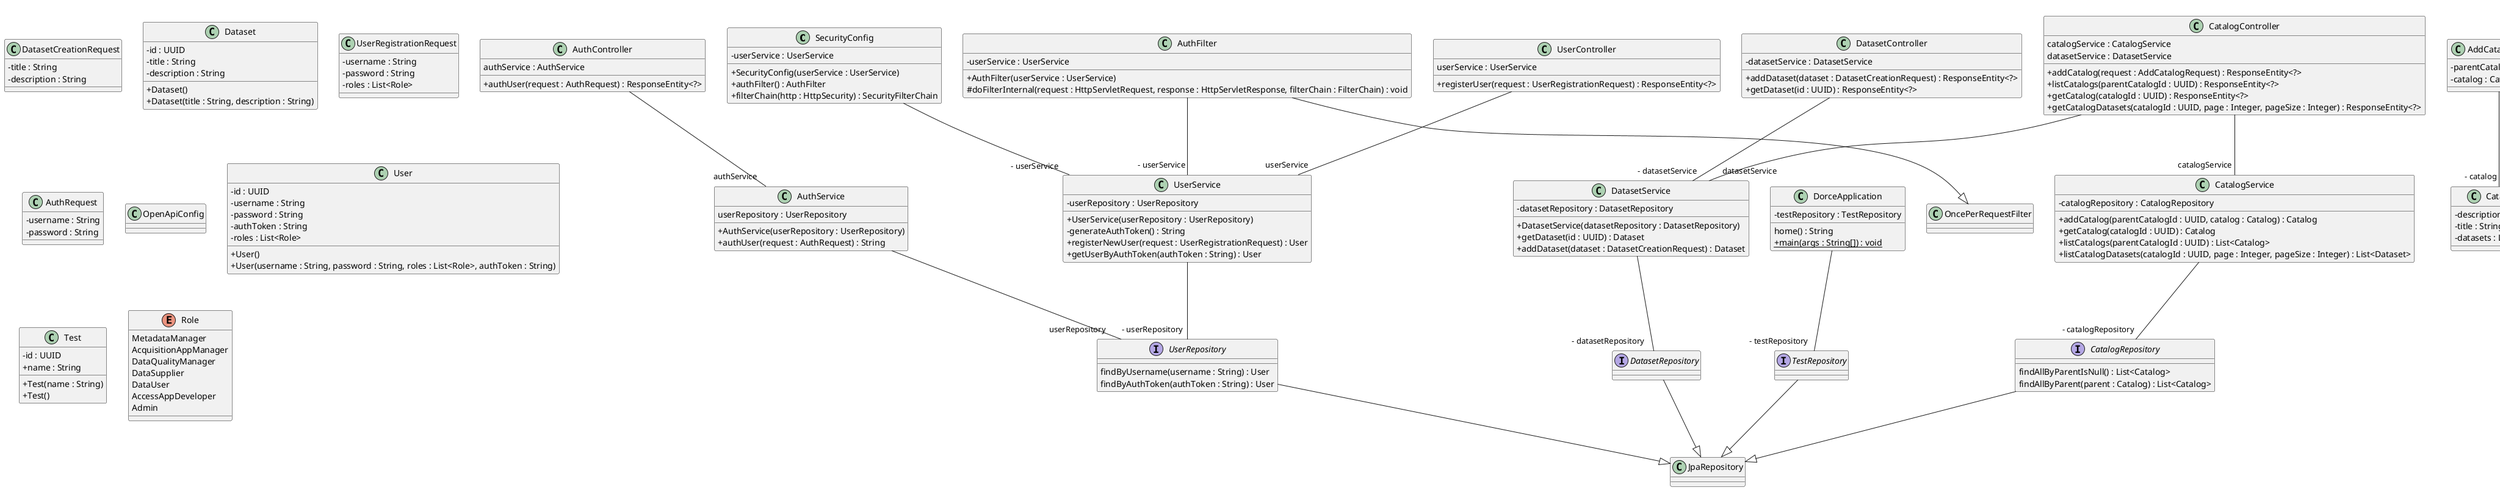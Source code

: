 @startuml
skinparam classAttributeIconSize 0
class SecurityConfig{
- userService : UserService
+ SecurityConfig(userService : UserService)
+ authFilter() : AuthFilter
+ filterChain(http : HttpSecurity) : SecurityFilterChain
}
class AuthService{
userRepository : UserRepository
+ AuthService(userRepository : UserRepository)
+ authUser(request : AuthRequest) : String
}
class DatasetController{
- datasetService : DatasetService
+ addDataset(dataset : DatasetCreationRequest) : ResponseEntity<?>
+ getDataset(id : UUID) : ResponseEntity<?>
}
class AddCatalogRequest{
- parentCatalogId : UUID
- catalog : CatalogDto
}
class DatasetCreationRequest{
- title : String
- description : String
}
class ResourceNotFoundException{
+ ResourceNotFoundException(message : String)
}
ResourceNotFoundException --|> RuntimeException
class AuthFilter{
- userService : UserService
+ AuthFilter(userService : UserService)
# doFilterInternal(request : HttpServletRequest, response : HttpServletResponse, filterChain : FilterChain) : void
}
AuthFilter --|> OncePerRequestFilter
class DatasetService{
- datasetRepository : DatasetRepository
+ DatasetService(datasetRepository : DatasetRepository)
+ getDataset(id : UUID) : Dataset
+ addDataset(dataset : DatasetCreationRequest) : Dataset
}
class CatalogController{
catalogService : CatalogService
datasetService : DatasetService
+ addCatalog(request : AddCatalogRequest) : ResponseEntity<?>
+ listCatalogs(parentCatalogId : UUID) : ResponseEntity<?>
+ getCatalog(catalogId : UUID) : ResponseEntity<?>
+ getCatalogDatasets(catalogId : UUID, page : Integer, pageSize : Integer) : ResponseEntity<?>
}
class Dataset{
- id : UUID
- title : String
- description : String
+ Dataset()
+ Dataset(title : String, description : String)
}
class UserService{
- userRepository : UserRepository
+ UserService(userRepository : UserRepository)
- generateAuthToken() : String
+ registerNewUser(request : UserRegistrationRequest) : User
+ getUserByAuthToken(authToken : String) : User
}
class DorceApplication{
- testRepository : TestRepository
home() : String
+ {static} main(args : String[]) : void
}
class CatalogService{
- catalogRepository : CatalogRepository
+ addCatalog(parentCatalogId : UUID, catalog : Catalog) : Catalog
+ getCatalog(catalogId : UUID) : Catalog
+ listCatalogs(parentCatalogId : UUID) : List<Catalog>
+ listCatalogDatasets(catalogId : UUID, page : Integer, pageSize : Integer) : List<Dataset>
}
class UserRegistrationRequest{
- username : String
- password : String
- roles : List<Role>
}
class AuthController{
authService : AuthService
+ authUser(request : AuthRequest) : ResponseEntity<?>
}
class AuthRequest{
- username : String
- password : String
}
class UserController{
userService : UserService
+ registerUser(request : UserRegistrationRequest) : ResponseEntity<?>
}
class OpenApiConfig{
}
class User{
- id : UUID
- username : String
- password : String
- authToken : String
- roles : List<Role>
+ User()
+ User(username : String, password : String, roles : List<Role>, authToken : String)
}
class Test{
- id : UUID
+ name : String
+ Test(name : String)
+ Test()
}
class Catalog{
- id : UUID
- description : String
- title : String
- issued : LocalDateTime
- modified : LocalDateTime
- parent : Catalog
- catalogs : List<Catalog>
- datasets : List<Dataset>
}
class CatalogDto{
- description : String
- title : String
- datasets : List<UUID>
}
SecurityConfig--"- userService" UserService
AuthService--"userRepository" UserRepository
DatasetController--"- datasetService" DatasetService
AddCatalogRequest--"- catalog" CatalogDto
AuthFilter--"- userService" UserService
DatasetService--"- datasetRepository" DatasetRepository
CatalogController--"catalogService" CatalogService
CatalogController--"datasetService" DatasetService
UserService--"- userRepository" UserRepository
DorceApplication--"- testRepository" TestRepository
CatalogService--"- catalogRepository" CatalogRepository
AuthController--"authService" AuthService
UserController--"userService" UserService
Catalog--"- parent" Catalog
interface CatalogRepository{
findAllByParentIsNull() : List<Catalog>
findAllByParent(parent : Catalog) : List<Catalog>
}
CatalogRepository --|> JpaRepository
interface UserRepository{
findByUsername(username : String) : User
findByAuthToken(authToken : String) : User
}
UserRepository --|> JpaRepository
interface DatasetRepository{
}
DatasetRepository --|> JpaRepository
interface TestRepository{
}
TestRepository --|> JpaRepository
enum Role{
MetadataManager
AcquisitionAppManager
DataQualityManager
DataSupplier
DataUser
AccessAppDeveloper
Admin
}
@enduml